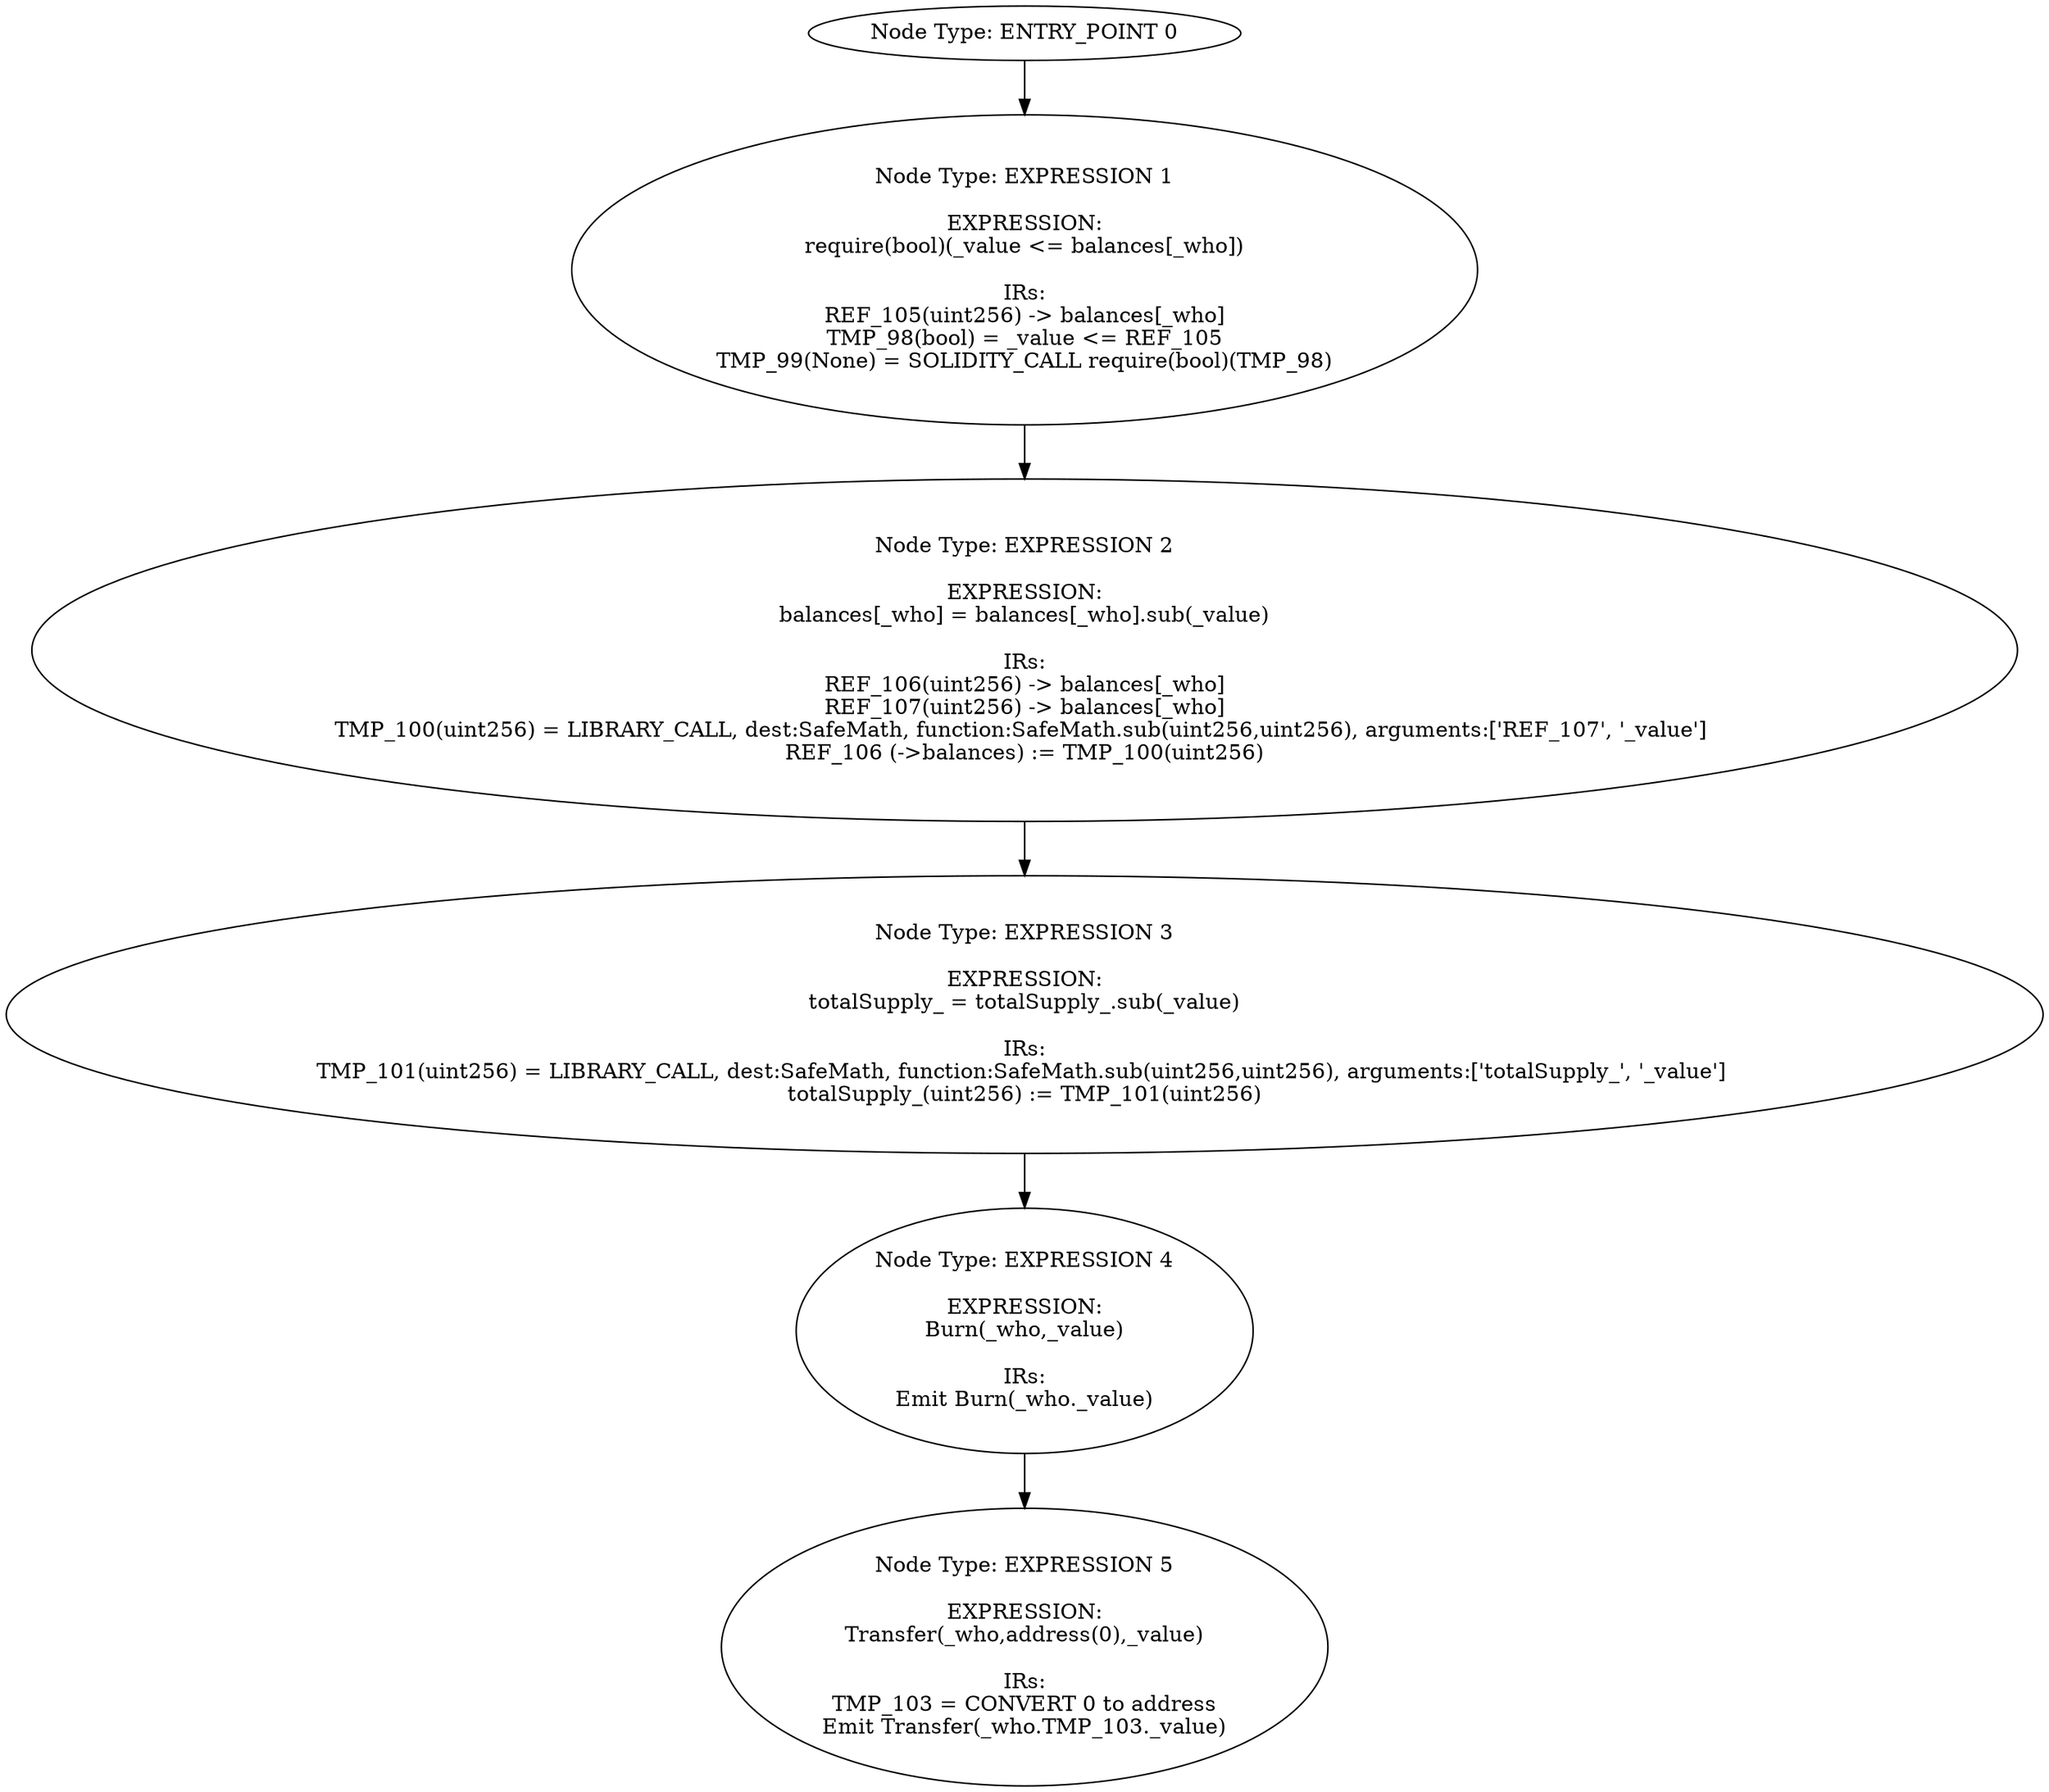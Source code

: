 digraph{
0[label="Node Type: ENTRY_POINT 0
"];
0->1;
1[label="Node Type: EXPRESSION 1

EXPRESSION:
require(bool)(_value <= balances[_who])

IRs:
REF_105(uint256) -> balances[_who]
TMP_98(bool) = _value <= REF_105
TMP_99(None) = SOLIDITY_CALL require(bool)(TMP_98)"];
1->2;
2[label="Node Type: EXPRESSION 2

EXPRESSION:
balances[_who] = balances[_who].sub(_value)

IRs:
REF_106(uint256) -> balances[_who]
REF_107(uint256) -> balances[_who]
TMP_100(uint256) = LIBRARY_CALL, dest:SafeMath, function:SafeMath.sub(uint256,uint256), arguments:['REF_107', '_value'] 
REF_106 (->balances) := TMP_100(uint256)"];
2->3;
3[label="Node Type: EXPRESSION 3

EXPRESSION:
totalSupply_ = totalSupply_.sub(_value)

IRs:
TMP_101(uint256) = LIBRARY_CALL, dest:SafeMath, function:SafeMath.sub(uint256,uint256), arguments:['totalSupply_', '_value'] 
totalSupply_(uint256) := TMP_101(uint256)"];
3->4;
4[label="Node Type: EXPRESSION 4

EXPRESSION:
Burn(_who,_value)

IRs:
Emit Burn(_who._value)"];
4->5;
5[label="Node Type: EXPRESSION 5

EXPRESSION:
Transfer(_who,address(0),_value)

IRs:
TMP_103 = CONVERT 0 to address
Emit Transfer(_who.TMP_103._value)"];
}
